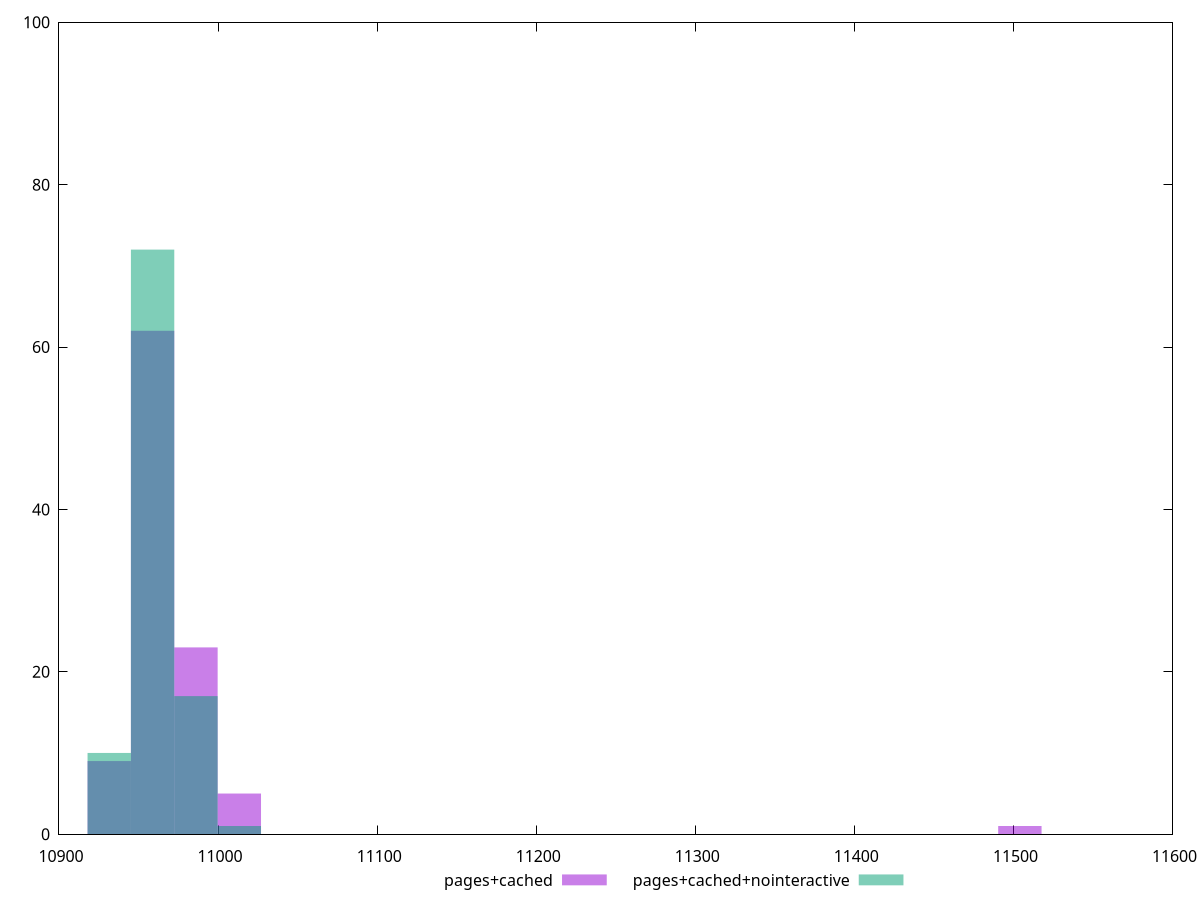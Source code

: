 reset
set terminal svg size 640, 500 enhanced background rgb 'white'
set output "report_00007_2020-12-11T15:55:29.892Z/interactive/comparison/histogram/2_vs_3.svg"

$pagesCached <<EOF
11504.053876711932 1
10958.83805317108 62
11013.359635525167 5
10931.57726199404 9
10986.098844348124 23
EOF

$pagesCachedNointeractive <<EOF
10986.098844348124 17
10958.83805317108 72
11013.359635525167 1
10931.57726199404 10
EOF

set key outside below
set boxwidth 27.260791177042492
set yrange [0:100]
set style fill transparent solid 0.5 noborder

plot \
  $pagesCached title "pages+cached" with boxes, \
  $pagesCachedNointeractive title "pages+cached+nointeractive" with boxes, \


reset